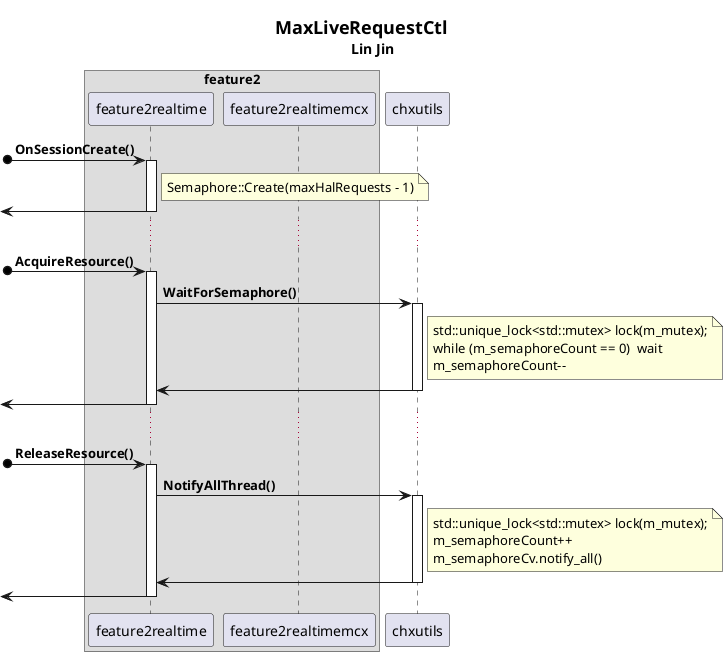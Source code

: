 /'派生，继承：<|--'/
/'组合：*-- ， 将会管理对象的生命周期'/
/'聚合：o--, 特指不管理对象的生命周期，但存在关联'/
/'
title <size:18>camx awb overview</size>\n     Lin Jin

collections ThreadUsers

<color:red><size:16>****</size></color>

<color:blue><size:15></size></color>

package <color:blue><size:15>**AWBDecisionAggregator** {
}

== <color:blue> CAWBMain::Configure </color>==

participant XXX

box "Factory"
participant camxcawbfactory as awb_factory
end box

note across: 新方法：\n""note across""
Bob->Alice
hnote across: 跨越所有参与者的备注。


<color:red>TODO: this need check further</color>


Useful color:
1. Red
Red Crimson DeepPink LightPink Salmon HotPink

2. Blue
MediumBlue Blue DodgerBlue DeepSkyBlue Cyan LightSkyBlue SlateBlue SkyBlue

3. Green
Chartreuse Green GreenYellow LawnGreen Lime LightGreen SpingGreen

4. Yellow
Yellow Gold LightGoldenRodYellow Orange LemonChiffon

5. Violet
DarkMagenta BlueViolet DardViolet Magenta Fuchsia Purple

6.


class Dummy {
 -field1                     -------private
 #field2                     -------protected
 ~method1()                  -------package private
 +method2()                  -------public
}
'/

@startuml
title <size:18>MaxLiveRequestCtl </size>\n     Lin Jin

box "feature2"
    participant feature2realtime
    participant feature2realtimemcx
end box
participant chxutils


[o->feature2realtime: **OnSessionCreate()**
activate feature2realtime
    note right feature2realtime
        Semaphore::Create(maxHalRequests - 1)
    end note
[<-feature2realtime:
deactivate feature2realtime

......
[o->feature2realtime: **AcquireResource()**
activate feature2realtime
    feature2realtime->chxutils: **WaitForSemaphore()**
    activate chxutils
        note right chxutils
            std::unique_lock<std::mutex> lock(m_mutex);
            while (m_semaphoreCount == 0)  wait
            m_semaphoreCount--
        end note
    chxutils->feature2realtime:
    deactivate chxutils
[<-feature2realtime:
deactivate feature2realtime

......
[o->feature2realtime: **ReleaseResource()**
activate feature2realtime
    feature2realtime->chxutils: **NotifyAllThread()**
    activate chxutils
        note right chxutils
            std::unique_lock<std::mutex> lock(m_mutex);
            m_semaphoreCount++
            m_semaphoreCv.notify_all()
        end note
    chxutils->feature2realtime:
    deactivate chxutils
[<-feature2realtime:
deactivate feature2realtime

@enduml

